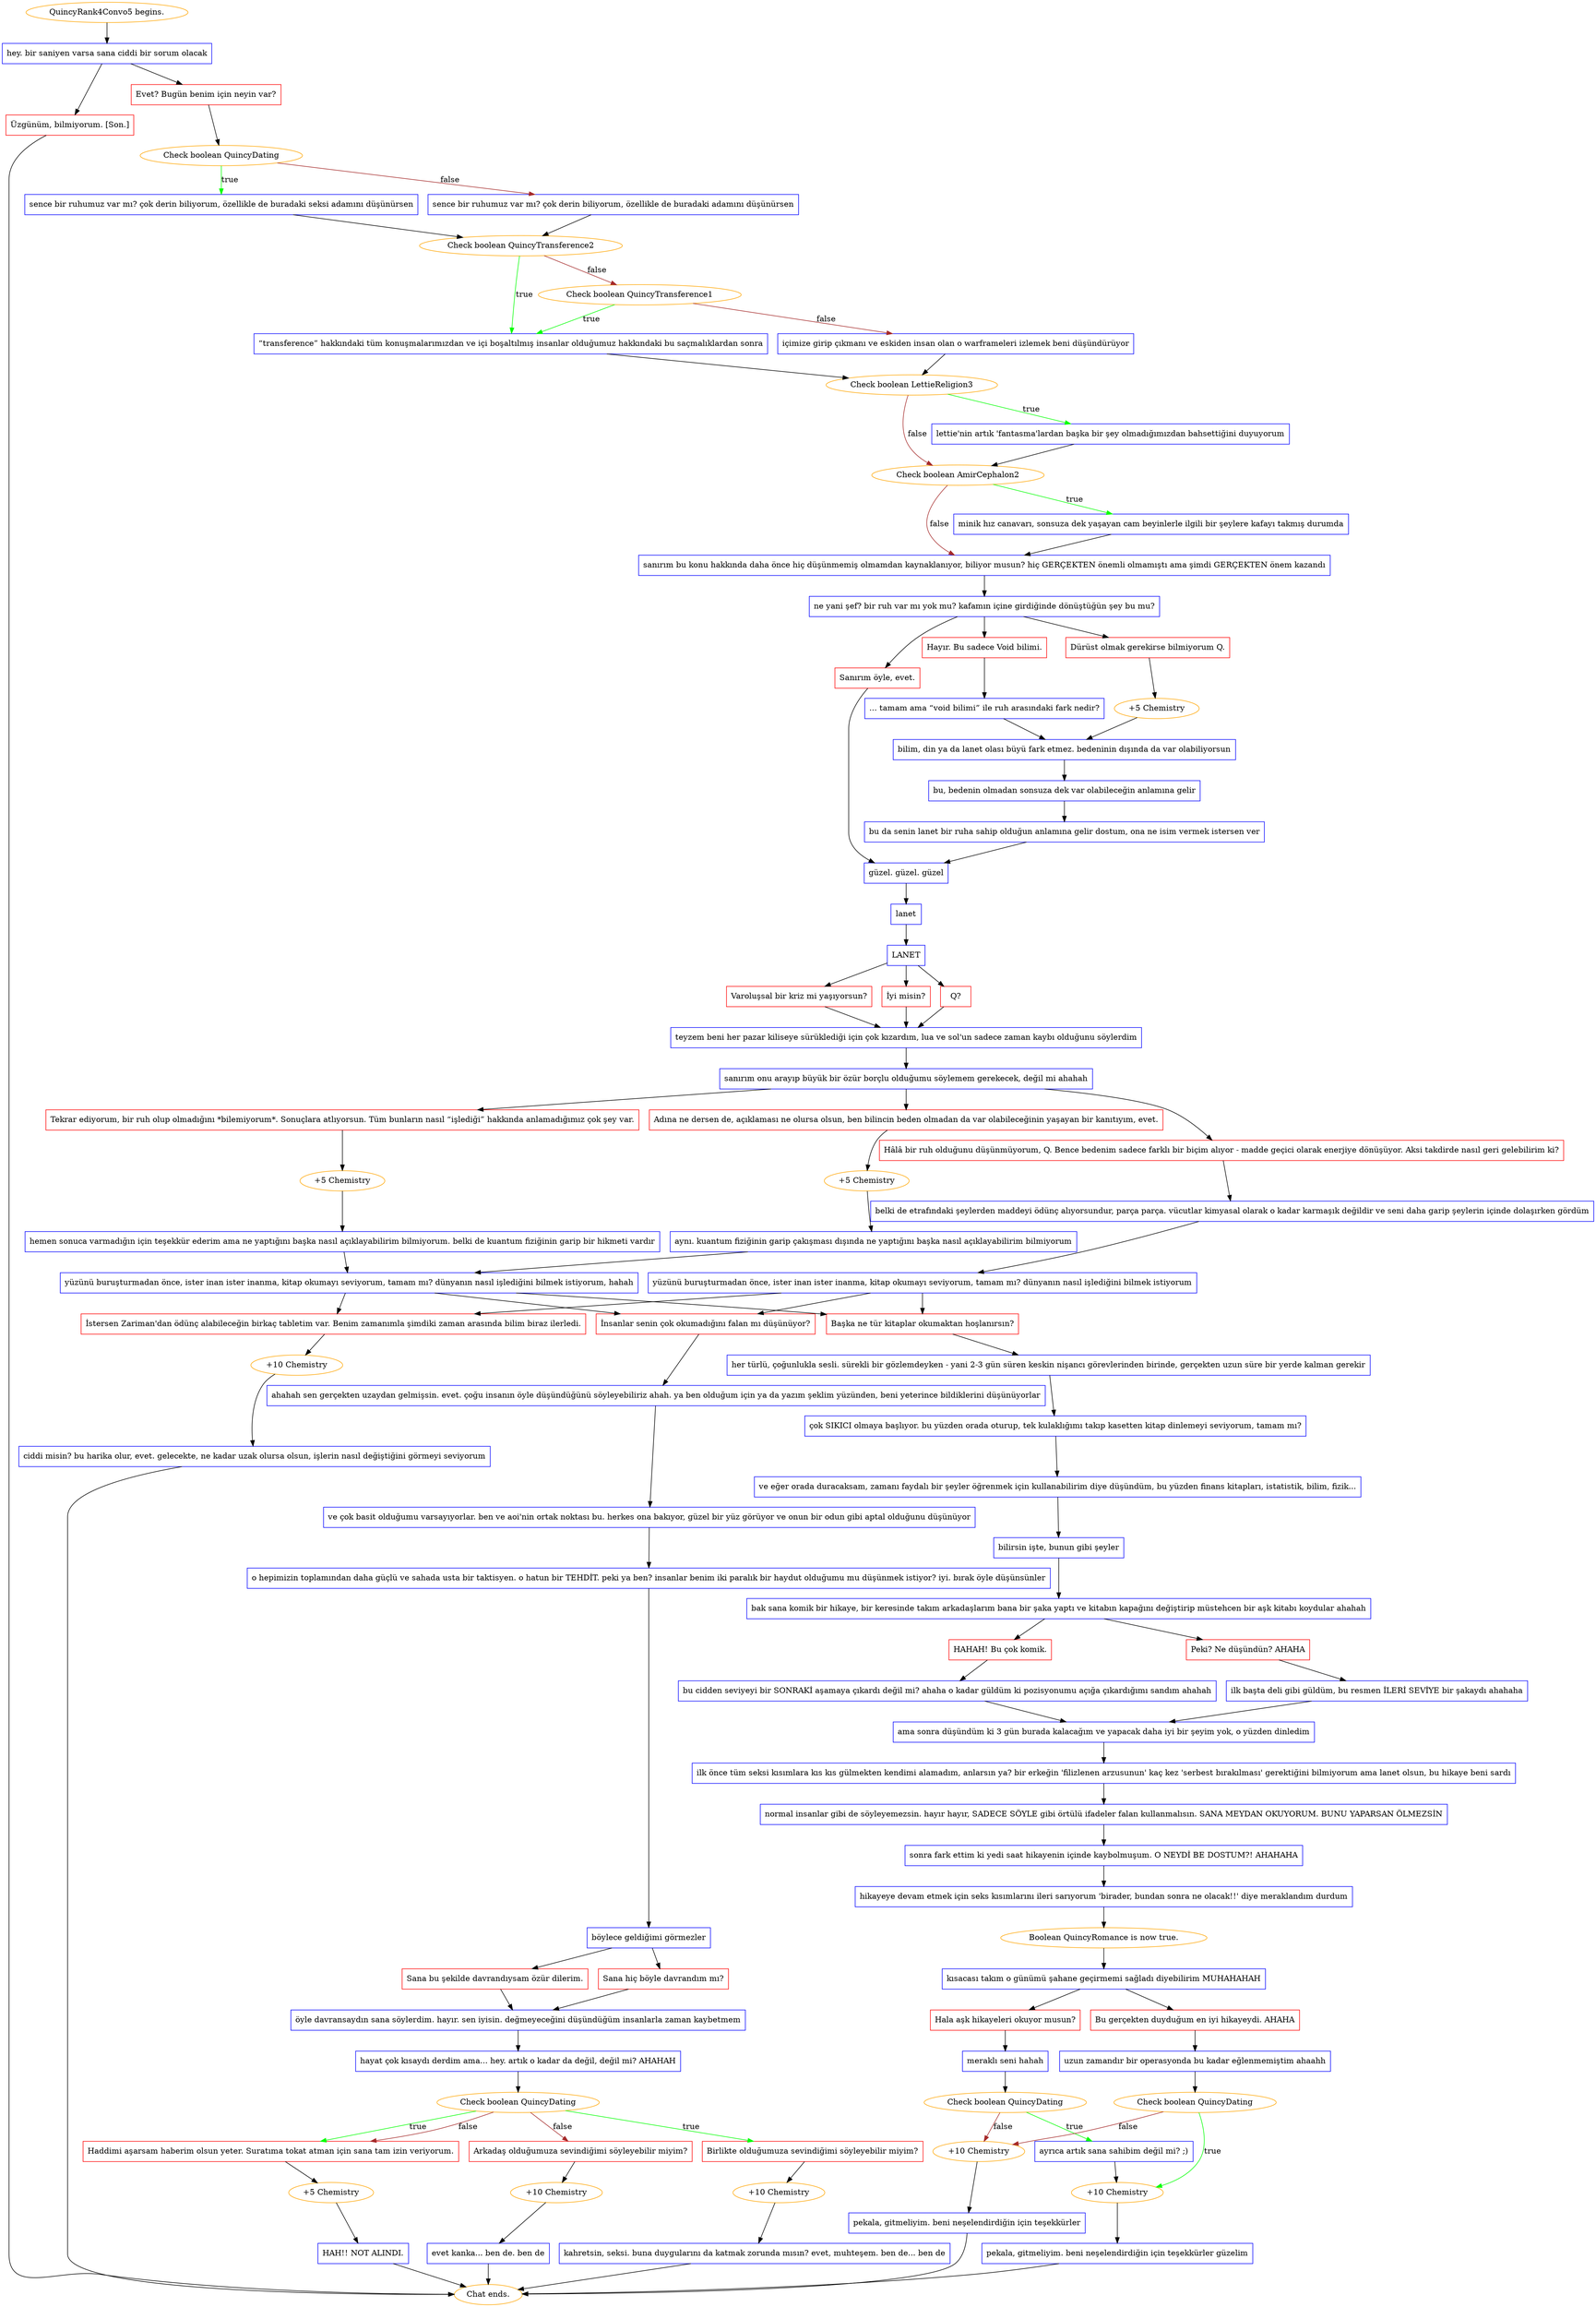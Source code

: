 digraph {
	"QuincyRank4Convo5 begins." [color=orange];
		"QuincyRank4Convo5 begins." -> j1396971021;
	j1396971021 [label="hey. bir saniyen varsa sana ciddi bir sorum olacak",shape=box,color=blue];
		j1396971021 -> j1934156509;
		j1396971021 -> j999838808;
	j1934156509 [label="Evet? Bugün benim için neyin var?",shape=box,color=red];
		j1934156509 -> j3530100524;
	j999838808 [label="Üzgünüm, bilmiyorum. [Son.]",shape=box,color=red];
		j999838808 -> "Chat ends.";
	j3530100524 [label="Check boolean QuincyDating",color=orange];
		j3530100524 -> j1210223449 [label=true,color=green];
		j3530100524 -> j1756250667 [label=false,color=brown];
	"Chat ends." [color=orange];
	j1210223449 [label="sence bir ruhumuz var mı? çok derin biliyorum, özellikle de buradaki seksi adamını düşünürsen",shape=box,color=blue];
		j1210223449 -> j259806786;
	j1756250667 [label="sence bir ruhumuz var mı? çok derin biliyorum, özellikle de buradaki adamını düşünürsen",shape=box,color=blue];
		j1756250667 -> j259806786;
	j259806786 [label="Check boolean QuincyTransference2",color=orange];
		j259806786 -> j1283238507 [label=true,color=green];
		j259806786 -> j1149771852 [label=false,color=brown];
	j1283238507 [label="“transference” hakkındaki tüm konuşmalarımızdan ve içi boşaltılmış insanlar olduğumuz hakkındaki bu saçmalıklardan sonra",shape=box,color=blue];
		j1283238507 -> j2783557560;
	j1149771852 [label="Check boolean QuincyTransference1",color=orange];
		j1149771852 -> j1283238507 [label=true,color=green];
		j1149771852 -> j2964347187 [label=false,color=brown];
	j2783557560 [label="Check boolean LettieReligion3",color=orange];
		j2783557560 -> j1490821408 [label=true,color=green];
		j2783557560 -> j1211153634 [label=false,color=brown];
	j2964347187 [label="içimize girip çıkmanı ve eskiden insan olan o warframeleri izlemek beni düşündürüyor",shape=box,color=blue];
		j2964347187 -> j2783557560;
	j1490821408 [label="lettie'nin artık 'fantasma'lardan başka bir şey olmadığımızdan bahsettiğini duyuyorum",shape=box,color=blue];
		j1490821408 -> j1211153634;
	j1211153634 [label="Check boolean AmirCephalon2",color=orange];
		j1211153634 -> j1066575203 [label=true,color=green];
		j1211153634 -> j2497771994 [label=false,color=brown];
	j1066575203 [label="minik hız canavarı, sonsuza dek yaşayan cam beyinlerle ilgili bir şeylere kafayı takmış durumda",shape=box,color=blue];
		j1066575203 -> j2497771994;
	j2497771994 [label="sanırım bu konu hakkında daha önce hiç düşünmemiş olmamdan kaynaklanıyor, biliyor musun? hiç GERÇEKTEN önemli olmamıştı ama şimdi GERÇEKTEN önem kazandı",shape=box,color=blue];
		j2497771994 -> j1861038136;
	j1861038136 [label="ne yani şef? bir ruh var mı yok mu? kafamın içine girdiğinde dönüştüğün şey bu mu?",shape=box,color=blue];
		j1861038136 -> j885890978;
		j1861038136 -> j1641407498;
		j1861038136 -> j597425740;
	j885890978 [label="Sanırım öyle, evet.",shape=box,color=red];
		j885890978 -> j2033982505;
	j1641407498 [label="Hayır. Bu sadece Void bilimi.",shape=box,color=red];
		j1641407498 -> j297072772;
	j597425740 [label="Dürüst olmak gerekirse bilmiyorum Q.",shape=box,color=red];
		j597425740 -> j840610529;
	j2033982505 [label="güzel. güzel. güzel",shape=box,color=blue];
		j2033982505 -> j1407880869;
	j297072772 [label="... tamam ama “void bilimi” ile ruh arasındaki fark nedir?",shape=box,color=blue];
		j297072772 -> j1959489875;
	j840610529 [label="+5 Chemistry",color=orange];
		j840610529 -> j1959489875;
	j1407880869 [label="lanet",shape=box,color=blue];
		j1407880869 -> j353491009;
	j1959489875 [label="bilim, din ya da lanet olası büyü fark etmez. bedeninin dışında da var olabiliyorsun",shape=box,color=blue];
		j1959489875 -> j2845869930;
	j353491009 [label="LANET",shape=box,color=blue];
		j353491009 -> j3119872105;
		j353491009 -> j440992982;
		j353491009 -> j3199106953;
	j2845869930 [label="bu, bedenin olmadan sonsuza dek var olabileceğin anlamına gelir",shape=box,color=blue];
		j2845869930 -> j1721397474;
	j3119872105 [label="Varoluşsal bir kriz mi yaşıyorsun?",shape=box,color=red];
		j3119872105 -> j3441041612;
	j440992982 [label="İyi misin?",shape=box,color=red];
		j440992982 -> j3441041612;
	j3199106953 [label="Q?",shape=box,color=red];
		j3199106953 -> j3441041612;
	j1721397474 [label="bu da senin lanet bir ruha sahip olduğun anlamına gelir dostum, ona ne isim vermek istersen ver",shape=box,color=blue];
		j1721397474 -> j2033982505;
	j3441041612 [label="teyzem beni her pazar kiliseye sürüklediği için çok kızardım, lua ve sol'un sadece zaman kaybı olduğunu söylerdim",shape=box,color=blue];
		j3441041612 -> j2623131695;
	j2623131695 [label="sanırım onu arayıp büyük bir özür borçlu olduğumu söylemem gerekecek, değil mi ahahah",shape=box,color=blue];
		j2623131695 -> j3708989879;
		j2623131695 -> j1343893474;
		j2623131695 -> j1306501564;
	j3708989879 [label="Adına ne dersen de, açıklaması ne olursa olsun, ben bilincin beden olmadan da var olabileceğinin yaşayan bir kanıtıyım, evet.",shape=box,color=red];
		j3708989879 -> j589375847;
	j1343893474 [label="Tekrar ediyorum, bir ruh olup olmadığını *bilemiyorum*. Sonuçlara atlıyorsun. Tüm bunların nasıl “işlediği” hakkında anlamadığımız çok şey var.",shape=box,color=red];
		j1343893474 -> j585332136;
	j1306501564 [label="Hâlâ bir ruh olduğunu düşünmüyorum, Q. Bence bedenim sadece farklı bir biçim alıyor - madde geçici olarak enerjiye dönüşüyor. Aksi takdirde nasıl geri gelebilirim ki?",shape=box,color=red];
		j1306501564 -> j2662548681;
	j589375847 [label="+5 Chemistry",color=orange];
		j589375847 -> j2802279225;
	j585332136 [label="+5 Chemistry",color=orange];
		j585332136 -> j1637376968;
	j2662548681 [label="belki de etrafındaki şeylerden maddeyi ödünç alıyorsundur, parça parça. vücutlar kimyasal olarak o kadar karmaşık değildir ve seni daha garip şeylerin içinde dolaşırken gördüm",shape=box,color=blue];
		j2662548681 -> j3571759868;
	j2802279225 [label="aynı. kuantum fiziğinin garip çakışması dışında ne yaptığını başka nasıl açıklayabilirim bilmiyorum",shape=box,color=blue];
		j2802279225 -> j679267561;
	j1637376968 [label="hemen sonuca varmadığın için teşekkür ederim ama ne yaptığını başka nasıl açıklayabilirim bilmiyorum. belki de kuantum fiziğinin garip bir hikmeti vardır",shape=box,color=blue];
		j1637376968 -> j679267561;
	j3571759868 [label="yüzünü buruşturmadan önce, ister inan ister inanma, kitap okumayı seviyorum, tamam mı? dünyanın nasıl işlediğini bilmek istiyorum",shape=box,color=blue];
		j3571759868 -> j3630726021;
		j3571759868 -> j1824205171;
		j3571759868 -> j950267764;
	j679267561 [label="yüzünü buruşturmadan önce, ister inan ister inanma, kitap okumayı seviyorum, tamam mı? dünyanın nasıl işlediğini bilmek istiyorum, hahah",shape=box,color=blue];
		j679267561 -> j3630726021;
		j679267561 -> j1824205171;
		j679267561 -> j950267764;
	j3630726021 [label="İstersen Zariman'dan ödünç alabileceğin birkaç tabletim var. Benim zamanımla şimdiki zaman arasında bilim biraz ilerledi.",shape=box,color=red];
		j3630726021 -> j4003856175;
	j1824205171 [label="Başka ne tür kitaplar okumaktan hoşlanırsın?",shape=box,color=red];
		j1824205171 -> j4061723694;
	j950267764 [label="İnsanlar senin çok okumadığını falan mı düşünüyor?",shape=box,color=red];
		j950267764 -> j1226702856;
	j4003856175 [label="+10 Chemistry",color=orange];
		j4003856175 -> j1064836194;
	j4061723694 [label="her türlü, çoğunlukla sesli. sürekli bir gözlemdeyken - yani 2-3 gün süren keskin nişancı görevlerinden birinde, gerçekten uzun süre bir yerde kalman gerekir",shape=box,color=blue];
		j4061723694 -> j4282448680;
	j1226702856 [label="ahahah sen gerçekten uzaydan gelmişsin. evet. çoğu insanın öyle düşündüğünü söyleyebiliriz ahah. ya ben olduğum için ya da yazım şeklim yüzünden, beni yeterince bildiklerini düşünüyorlar",shape=box,color=blue];
		j1226702856 -> j3265350300;
	j1064836194 [label="ciddi misin? bu harika olur, evet. gelecekte, ne kadar uzak olursa olsun, işlerin nasıl değiştiğini görmeyi seviyorum",shape=box,color=blue];
		j1064836194 -> "Chat ends.";
	j4282448680 [label="çok SIKICI olmaya başlıyor. bu yüzden orada oturup, tek kulaklığımı takıp kasetten kitap dinlemeyi seviyorum, tamam mı?",shape=box,color=blue];
		j4282448680 -> j4071114901;
	j3265350300 [label="ve çok basit olduğumu varsayıyorlar. ben ve aoi'nin ortak noktası bu. herkes ona bakıyor, güzel bir yüz görüyor ve onun bir odun gibi aptal olduğunu düşünüyor",shape=box,color=blue];
		j3265350300 -> j310318385;
	j4071114901 [label="ve eğer orada duracaksam, zamanı faydalı bir şeyler öğrenmek için kullanabilirim diye düşündüm, bu yüzden finans kitapları, istatistik, bilim, fizik...",shape=box,color=blue];
		j4071114901 -> j3318010109;
	j310318385 [label="o hepimizin toplamından daha güçlü ve sahada usta bir taktisyen. o hatun bir TEHDİT. peki ya ben? insanlar benim iki paralık bir haydut olduğumu mu düşünmek istiyor? iyi. bırak öyle düşünsünler",shape=box,color=blue];
		j310318385 -> j2044565525;
	j3318010109 [label="bilirsin işte, bunun gibi şeyler",shape=box,color=blue];
		j3318010109 -> j3780609526;
	j2044565525 [label="böylece geldiğimi görmezler",shape=box,color=blue];
		j2044565525 -> j1530099535;
		j2044565525 -> j3609409234;
	j3780609526 [label="bak sana komik bir hikaye, bir keresinde takım arkadaşlarım bana bir şaka yaptı ve kitabın kapağını değiştirip müstehcen bir aşk kitabı koydular ahahah",shape=box,color=blue];
		j3780609526 -> j18905952;
		j3780609526 -> j2807126999;
	j1530099535 [label="Sana hiç böyle davrandım mı?",shape=box,color=red];
		j1530099535 -> j1880239726;
	j3609409234 [label="Sana bu şekilde davrandıysam özür dilerim.",shape=box,color=red];
		j3609409234 -> j1880239726;
	j18905952 [label="HAHAH! Bu çok komik.",shape=box,color=red];
		j18905952 -> j2084885752;
	j2807126999 [label="Peki? Ne düşündün? AHAHA",shape=box,color=red];
		j2807126999 -> j2781607104;
	j1880239726 [label="öyle davransaydın sana söylerdim. hayır. sen iyisin. değmeyeceğini düşündüğüm insanlarla zaman kaybetmem",shape=box,color=blue];
		j1880239726 -> j1941491493;
	j2084885752 [label="bu cidden seviyeyi bir SONRAKİ aşamaya çıkardı değil mi? ahaha o kadar güldüm ki pozisyonumu açığa çıkardığımı sandım ahahah",shape=box,color=blue];
		j2084885752 -> j3678526536;
	j2781607104 [label="ilk başta deli gibi güldüm, bu resmen İLERİ SEVİYE bir şakaydı ahahaha",shape=box,color=blue];
		j2781607104 -> j3678526536;
	j1941491493 [label="hayat çok kısaydı derdim ama... hey. artık o kadar da değil, değil mi? AHAHAH",shape=box,color=blue];
		j1941491493 -> j2261954600;
	j3678526536 [label="ama sonra düşündüm ki 3 gün burada kalacağım ve yapacak daha iyi bir şeyim yok, o yüzden dinledim",shape=box,color=blue];
		j3678526536 -> j3172011664;
	j2261954600 [label="Check boolean QuincyDating",color=orange];
		j2261954600 -> j3881420929 [label=true,color=green];
		j2261954600 -> j3764241484 [label=true,color=green];
		j2261954600 -> j1882721750 [label=false,color=brown];
		j2261954600 -> j3764241484 [label=false,color=brown];
	j3172011664 [label="ilk önce tüm seksi kısımlara kıs kıs gülmekten kendimi alamadım, anlarsın ya? bir erkeğin 'filizlenen arzusunun' kaç kez 'serbest bırakılması' gerektiğini bilmiyorum ama lanet olsun, bu hikaye beni sardı",shape=box,color=blue];
		j3172011664 -> j62151755;
	j3881420929 [label="Birlikte olduğumuza sevindiğimi söyleyebilir miyim?",shape=box,color=red];
		j3881420929 -> j619552212;
	j3764241484 [label="Haddimi aşarsam haberim olsun yeter. Suratıma tokat atman için sana tam izin veriyorum.",shape=box,color=red];
		j3764241484 -> j2687422816;
	j1882721750 [label="Arkadaş olduğumuza sevindiğimi söyleyebilir miyim?",shape=box,color=red];
		j1882721750 -> j636174826;
	j62151755 [label="normal insanlar gibi de söyleyemezsin. hayır hayır, SADECE SÖYLE gibi örtülü ifadeler falan kullanmalısın. SANA MEYDAN OKUYORUM. BUNU YAPARSAN ÖLMEZSİN",shape=box,color=blue];
		j62151755 -> j1130804359;
	j619552212 [label="+10 Chemistry",color=orange];
		j619552212 -> j3963678555;
	j2687422816 [label="+5 Chemistry",color=orange];
		j2687422816 -> j1884810730;
	j636174826 [label="+10 Chemistry",color=orange];
		j636174826 -> j962548752;
	j1130804359 [label="sonra fark ettim ki yedi saat hikayenin içinde kaybolmuşum. O NEYDİ BE DOSTUM?! AHAHAHA",shape=box,color=blue];
		j1130804359 -> j688322159;
	j3963678555 [label="kahretsin, seksi. buna duygularını da katmak zorunda mısın? evet, muhteşem. ben de... ben de",shape=box,color=blue];
		j3963678555 -> "Chat ends.";
	j1884810730 [label="HAH!! NOT ALINDI.",shape=box,color=blue];
		j1884810730 -> "Chat ends.";
	j962548752 [label="evet kanka... ben de. ben de",shape=box,color=blue];
		j962548752 -> "Chat ends.";
	j688322159 [label="hikayeye devam etmek için seks kısımlarını ileri sarıyorum 'birader, bundan sonra ne olacak!!' diye meraklandım durdum",shape=box,color=blue];
		j688322159 -> j2049433546;
	j2049433546 [label="Boolean QuincyRomance is now true.",color=orange];
		j2049433546 -> j1056153052;
	j1056153052 [label="kısacası takım o günümü şahane geçirmemi sağladı diyebilirim MUHAHAHAH",shape=box,color=blue];
		j1056153052 -> j87104843;
		j1056153052 -> j4283801756;
	j87104843 [label="Hala aşk hikayeleri okuyor musun?",shape=box,color=red];
		j87104843 -> j204115400;
	j4283801756 [label="Bu gerçekten duyduğum en iyi hikayeydi. AHAHA",shape=box,color=red];
		j4283801756 -> j3043491949;
	j204115400 [label="meraklı seni hahah",shape=box,color=blue];
		j204115400 -> j349086041;
	j3043491949 [label="uzun zamandır bir operasyonda bu kadar eğlenmemiştim ahaahh",shape=box,color=blue];
		j3043491949 -> j1928793629;
	j349086041 [label="Check boolean QuincyDating",color=orange];
		j349086041 -> j2996409748 [label=true,color=green];
		j349086041 -> j4242349312 [label=false,color=brown];
	j1928793629 [label="Check boolean QuincyDating",color=orange];
		j1928793629 -> j38626798 [label=true,color=green];
		j1928793629 -> j4242349312 [label=false,color=brown];
	j2996409748 [label="ayrıca artık sana sahibim değil mi? ;)",shape=box,color=blue];
		j2996409748 -> j38626798;
	j4242349312 [label="+10 Chemistry",color=orange];
		j4242349312 -> j2941382702;
	j38626798 [label="+10 Chemistry",color=orange];
		j38626798 -> j1846506067;
	j2941382702 [label="pekala, gitmeliyim. beni neşelendirdiğin için teşekkürler",shape=box,color=blue];
		j2941382702 -> "Chat ends.";
	j1846506067 [label="pekala, gitmeliyim. beni neşelendirdiğin için teşekkürler güzelim",shape=box,color=blue];
		j1846506067 -> "Chat ends.";
}